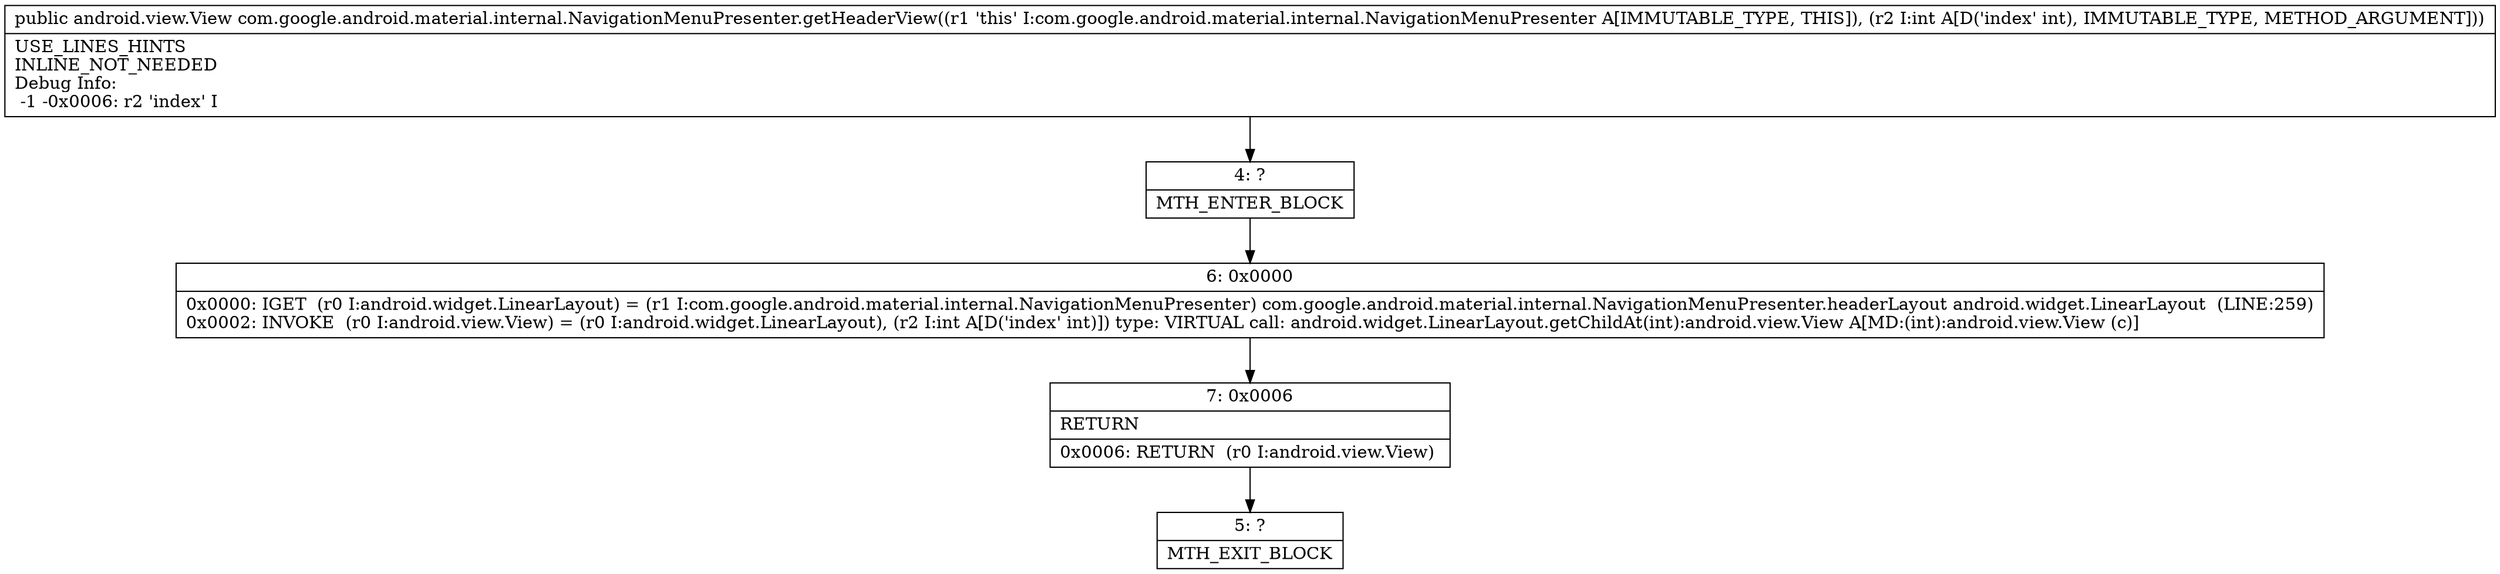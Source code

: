 digraph "CFG forcom.google.android.material.internal.NavigationMenuPresenter.getHeaderView(I)Landroid\/view\/View;" {
Node_4 [shape=record,label="{4\:\ ?|MTH_ENTER_BLOCK\l}"];
Node_6 [shape=record,label="{6\:\ 0x0000|0x0000: IGET  (r0 I:android.widget.LinearLayout) = (r1 I:com.google.android.material.internal.NavigationMenuPresenter) com.google.android.material.internal.NavigationMenuPresenter.headerLayout android.widget.LinearLayout  (LINE:259)\l0x0002: INVOKE  (r0 I:android.view.View) = (r0 I:android.widget.LinearLayout), (r2 I:int A[D('index' int)]) type: VIRTUAL call: android.widget.LinearLayout.getChildAt(int):android.view.View A[MD:(int):android.view.View (c)]\l}"];
Node_7 [shape=record,label="{7\:\ 0x0006|RETURN\l|0x0006: RETURN  (r0 I:android.view.View) \l}"];
Node_5 [shape=record,label="{5\:\ ?|MTH_EXIT_BLOCK\l}"];
MethodNode[shape=record,label="{public android.view.View com.google.android.material.internal.NavigationMenuPresenter.getHeaderView((r1 'this' I:com.google.android.material.internal.NavigationMenuPresenter A[IMMUTABLE_TYPE, THIS]), (r2 I:int A[D('index' int), IMMUTABLE_TYPE, METHOD_ARGUMENT]))  | USE_LINES_HINTS\lINLINE_NOT_NEEDED\lDebug Info:\l  \-1 \-0x0006: r2 'index' I\l}"];
MethodNode -> Node_4;Node_4 -> Node_6;
Node_6 -> Node_7;
Node_7 -> Node_5;
}

